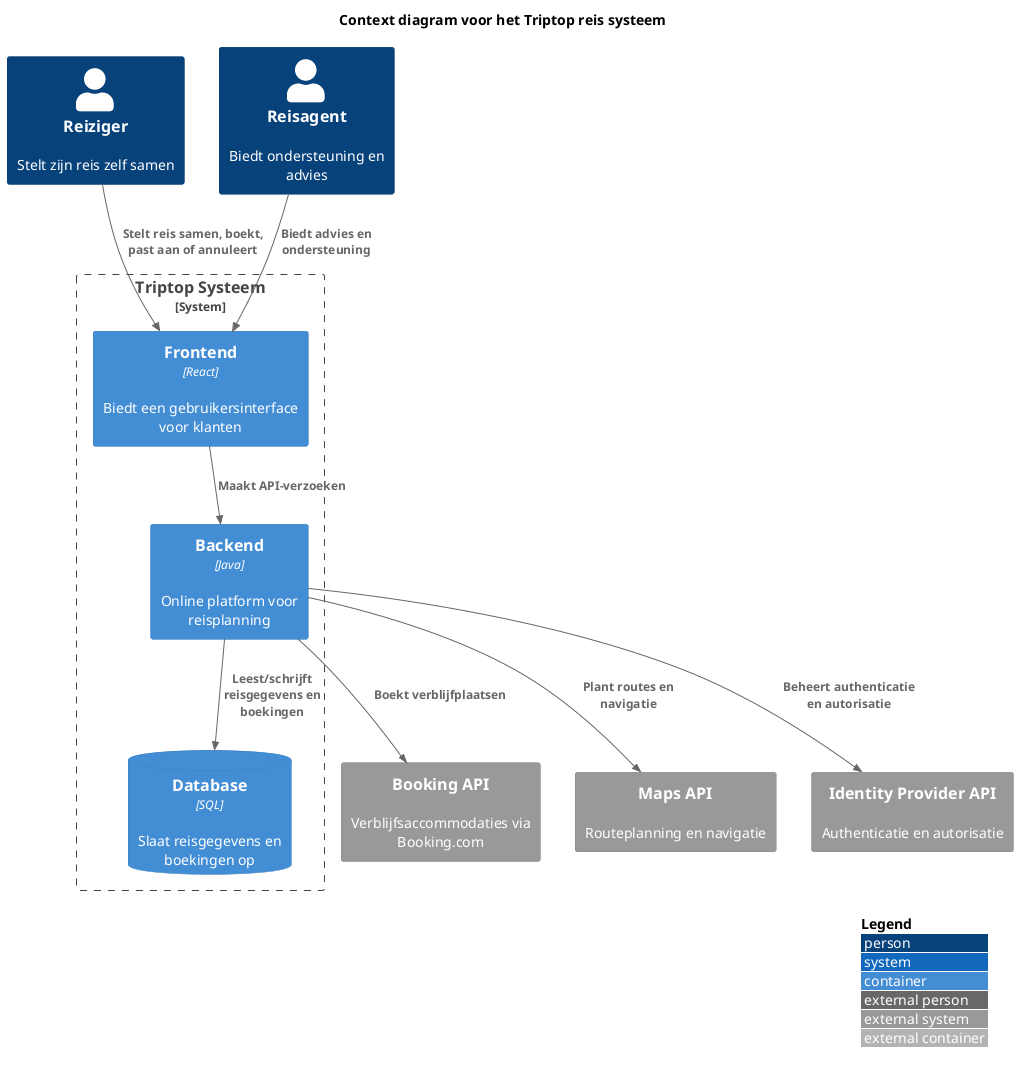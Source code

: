 @startuml
!include <C4/C4>
!include <C4/C4_Context>
!include <C4/C4_Container>

LAYOUT_WITH_LEGEND()

title Context diagram voor het Triptop reis systeem

Person(reiziger, "Reiziger", "Stelt zijn reis zelf samen")
Person(reisagent, "Reisagent", "Biedt ondersteuning en advies")

System_Boundary(triptop, "Triptop Systeem") {
    Container(frontend, "Frontend", "React", "Biedt een gebruikersinterface voor klanten")
    Container(backend, "Backend", "Java", "Online platform voor reisplanning")
    ContainerDb(database, "Database", "SQL", "Slaat reisgegevens en boekingen op")
}

System_Ext(bookingAPI, "Booking API", "Verblijfsaccommodaties via Booking.com")
System_Ext(MapsAPI, "Maps API", "Routeplanning en navigatie")
System_Ext(identityProviderAPI, "Identity Provider API", "Authenticatie en autorisatie")

Rel(reiziger, frontend, "Stelt reis samen, boekt, past aan of annuleert")
Rel(reisagent, frontend, "Biedt advies en ondersteuning")
Rel(frontend, backend, "Maakt API-verzoeken")
Rel(backend, database, "Leest/schrijft reisgegevens en boekingen")
Rel(backend, bookingAPI, "Boekt verblijfplaatsen")
Rel(backend, MapsAPI, "Plant routes en navigatie")
Rel(backend, identityProviderAPI, "Beheert authenticatie en autorisatie")

@enduml